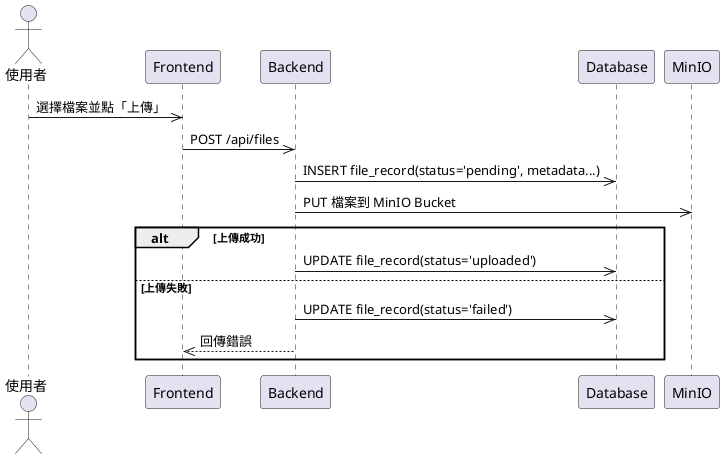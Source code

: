 @startuml
actor User as "使用者"
participant Frontend
participant Backend
participant Database
participant MinIO

User ->> Frontend: 選擇檔案並點「上傳」
Frontend ->> Backend: POST /api/files
Backend ->> Database: INSERT file_record(status='pending', metadata...)
Backend ->> MinIO: PUT 檔案到 MinIO Bucket
alt 上傳成功
    Backend ->> Database: UPDATE file_record(status='uploaded')
else 上傳失敗
    Backend ->> Database: UPDATE file_record(status='failed')
    Backend -->> Frontend: 回傳錯誤
end
@enduml

